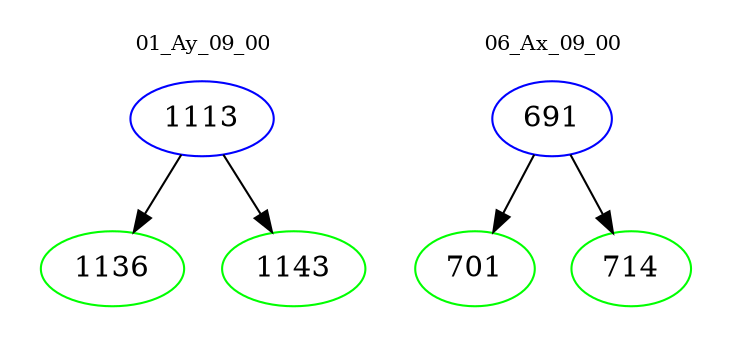 digraph{
subgraph cluster_0 {
color = white
label = "01_Ay_09_00";
fontsize=10;
T0_1113 [label="1113", color="blue"]
T0_1113 -> T0_1136 [color="black"]
T0_1136 [label="1136", color="green"]
T0_1113 -> T0_1143 [color="black"]
T0_1143 [label="1143", color="green"]
}
subgraph cluster_1 {
color = white
label = "06_Ax_09_00";
fontsize=10;
T1_691 [label="691", color="blue"]
T1_691 -> T1_701 [color="black"]
T1_701 [label="701", color="green"]
T1_691 -> T1_714 [color="black"]
T1_714 [label="714", color="green"]
}
}
